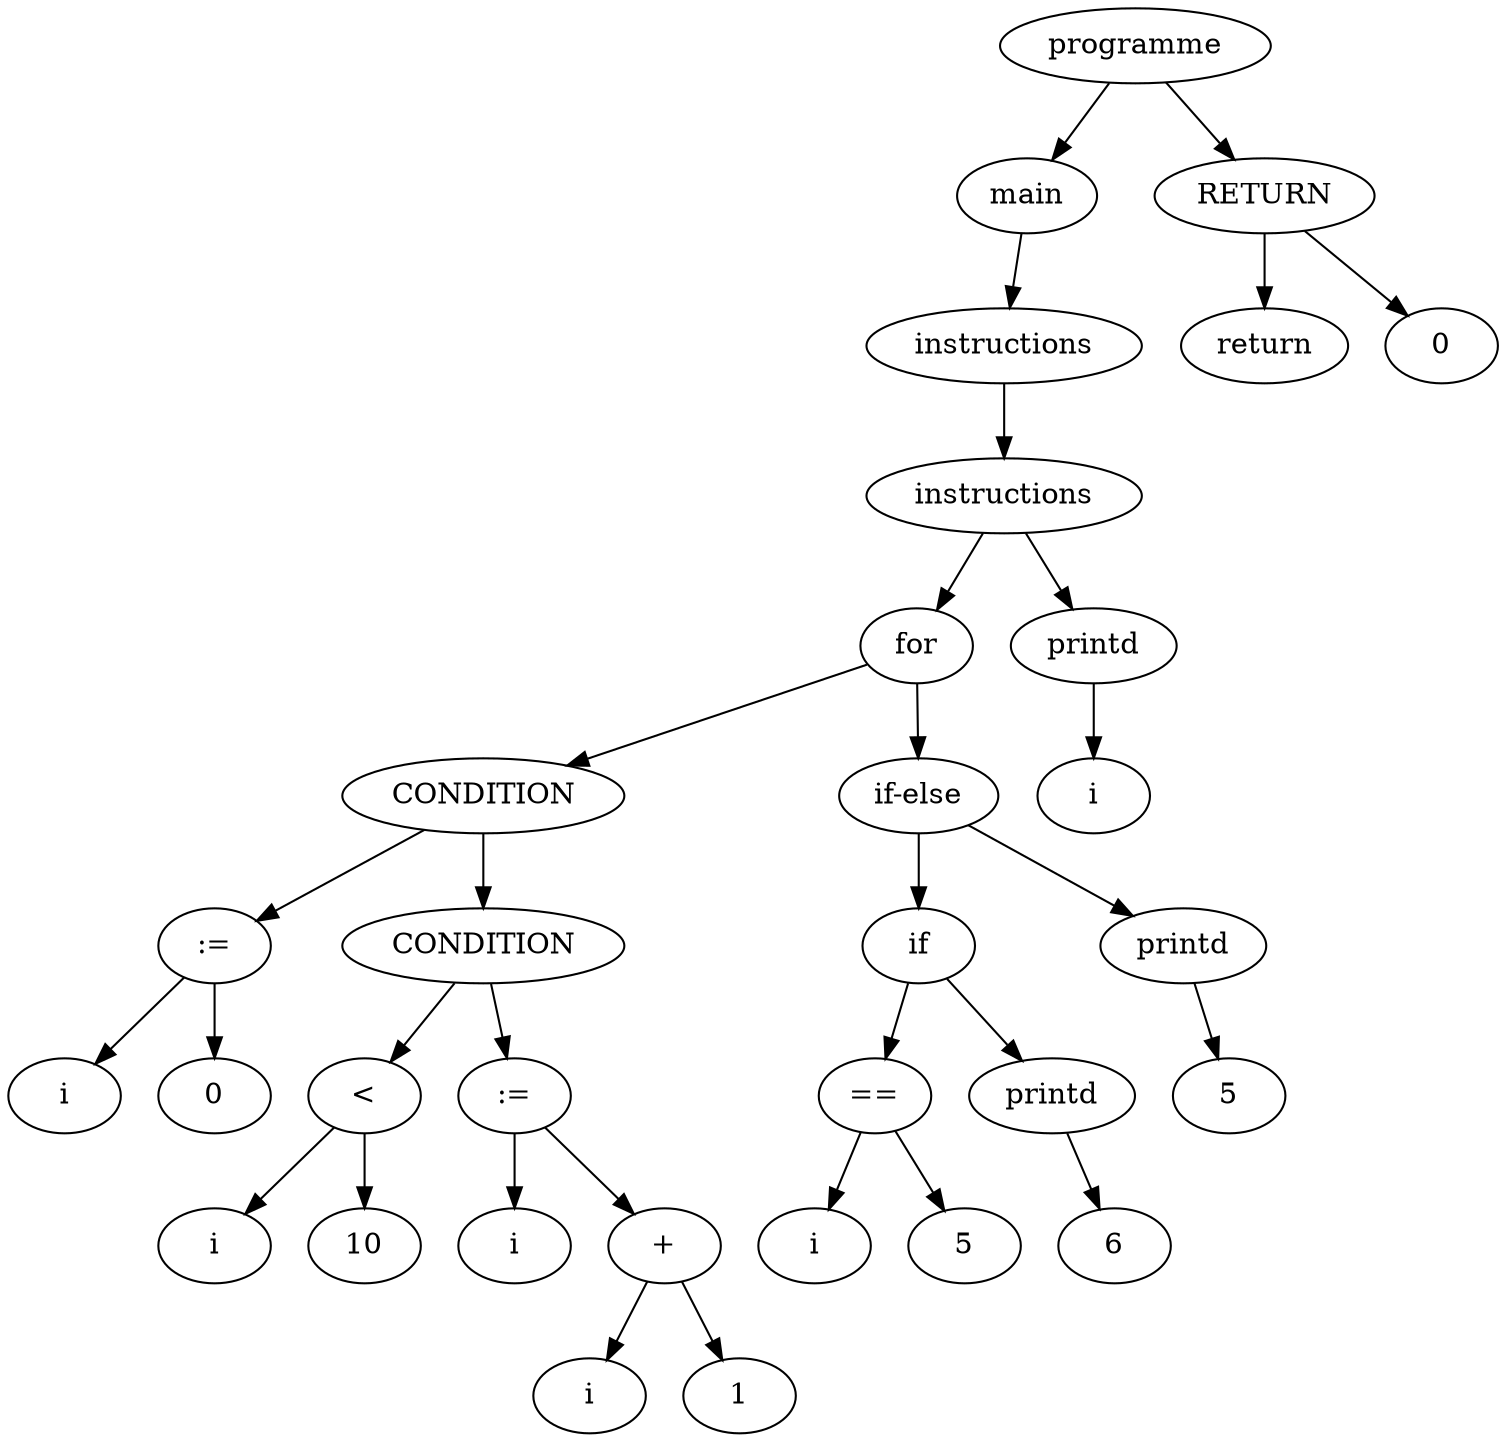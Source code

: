 digraph mon_programme {

node1 [label="programme" shape=ellipse ];
node2 [label="main" shape=ellipse ];
node3 [label="instructions" shape=ellipse ];
node4 [label="instructions" shape=ellipse ];
node5 [label="for" shape=ellipse ];
node6 [label="CONDITION" shape=ellipse ];
node7 [label=":=" shape=ellipse ];
node8 [label="i" shape=ellipse ];
node9 [label="0" shape=ellipse ];
node10 [label="CONDITION" shape=ellipse ];
node11 [label="<" shape=ellipse ];
node12 [label="i" shape=ellipse ];
node13 [label="10" shape=ellipse ];
node14 [label=":=" shape=ellipse ];
node15 [label="i" shape=ellipse ];
node16 [label="+" shape=ellipse ];
node17 [label="i" shape=ellipse ];
node18 [label="1" shape=ellipse ];
node19 [label="if-else" shape=ellipse ];
node20 [label="if" shape=ellipse ];
node21 [label="==" shape=ellipse ];
node22 [label="i" shape=ellipse ];
node23 [label="5" shape=ellipse ];
node24 [label="printd" shape=ellipse ];
node25 [label="6" shape=ellipse ];
node26 [label="printd" shape=ellipse ];
node27 [label="5" shape=ellipse ];
node28 [label="printd" shape=ellipse ];
node29 [label="i" shape=ellipse ];
node30 [label="RETURN" shape=ellipse ];
node31 [label="return" shape=ellipse ];
node32 [label="0" shape=ellipse ];
node7->node8;
node7->node9;
node11->node12;
node11->node13;
node16->node17;
node16->node18;
node14->node15;
node14->node16;
node10->node11;
node10->node14;
node6->node7;
node6->node10;
node21->node22;
node21->node23;
node24->node25;
node20->node21;
node20->node24;
node26->node27;
node19->node20;
node19->node26;
node5->node6;
node5->node19;
node28->node29;
node4->node5;
node4->node28;
node3->node4;
node2->node3;
node30->node31;
node30->node32;
node1->node2;
node1->node30;
}